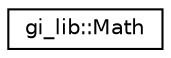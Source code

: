 digraph "Graphical Class Hierarchy"
{
  edge [fontname="Helvetica",fontsize="10",labelfontname="Helvetica",labelfontsize="10"];
  node [fontname="Helvetica",fontsize="10",shape=record];
  rankdir="LR";
  Node1 [label="gi_lib::Math",height=0.2,width=0.4,color="black", fillcolor="white", style="filled",URL="$classgi__lib_1_1_math.html",tooltip="Wraps common math functions. "];
}
